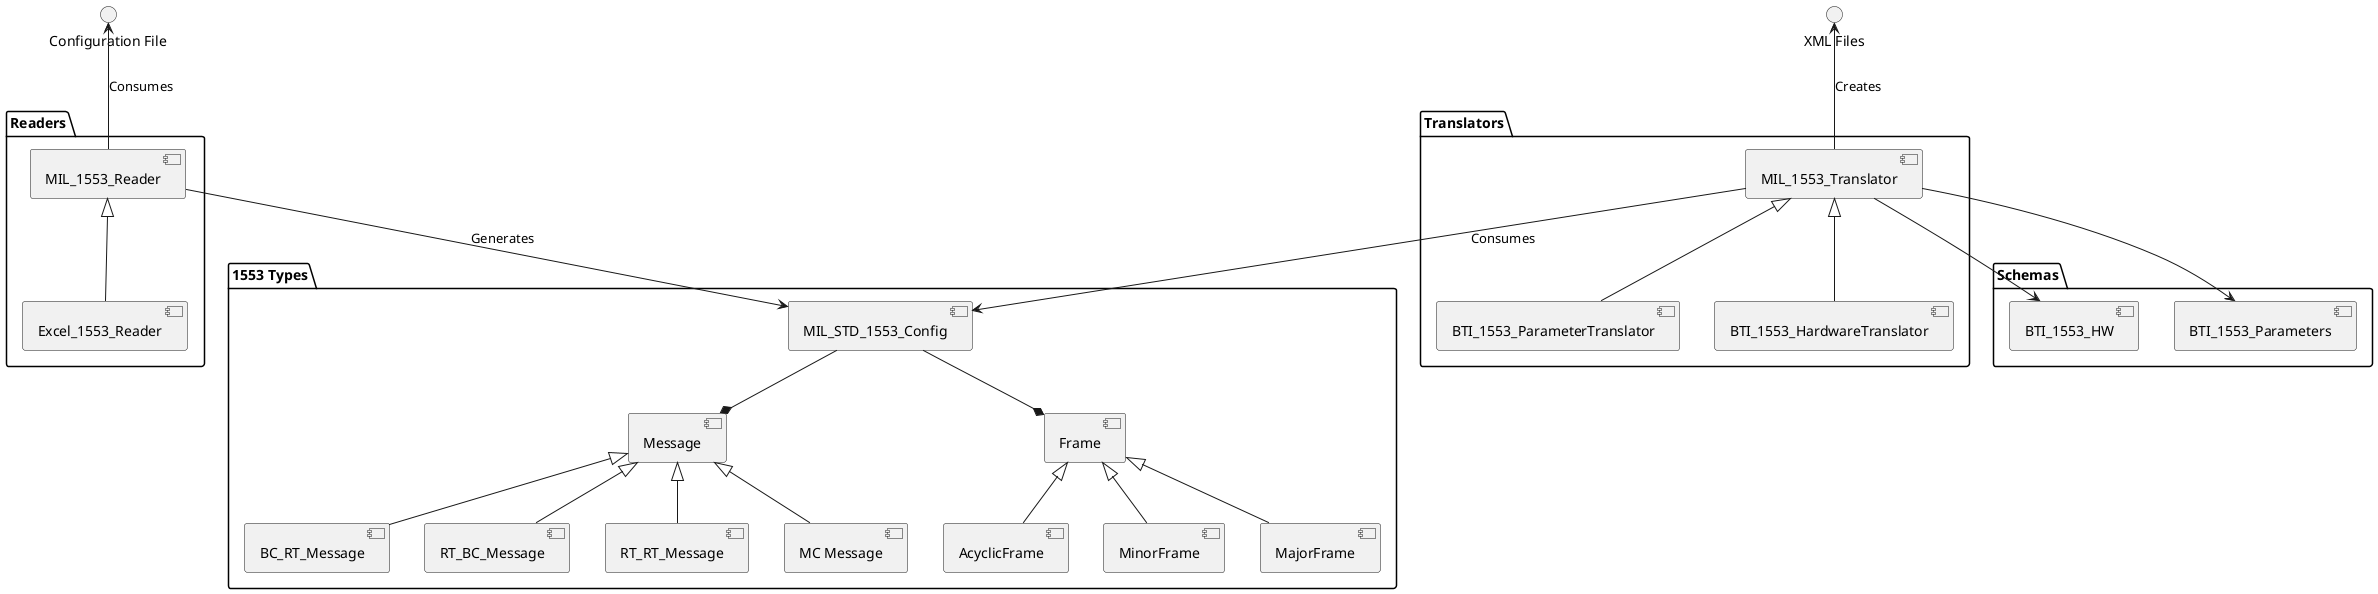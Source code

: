 @startuml
package "1553 Types" {
    [MIL_STD_1553_Config]
    [Message]
    [Message] <|-- [BC_RT_Message]
    [Message] <|-- [RT_BC_Message]
    [Message] <|-- [RT_RT_Message]
    [Message] <|-- [MC Message]
    [Frame]
    [Frame] <|-- [AcyclicFrame]
    [Frame] <|-- [MinorFrame]
    [Frame] <|-- [MajorFrame]
    [MIL_STD_1553_Config] --* [Frame]
    [MIL_STD_1553_Config] --* [Message]
}

package "Readers" {
    [MIL_1553_Reader]
    [MIL_1553_Reader] <|-- [Excel_1553_Reader]
}

"Configuration File" <-- [MIL_1553_Reader] : Consumes
[MIL_1553_Reader] --> [MIL_STD_1553_Config] : Generates

package "Translators" {
    [MIL_1553_Translator]
    [MIL_1553_Translator] <|-- [BTI_1553_ParameterTranslator]
    [MIL_1553_Translator] <|-- [BTI_1553_HardwareTranslator]
}

"XML Files" <-- [MIL_1553_Translator] : Creates
[MIL_1553_Translator] --> [MIL_STD_1553_Config] : Consumes

package "Schemas" {
    [BTI_1553_HW]
    [BTI_1553_Parameters]
}

[MIL_1553_Translator] --> [BTI_1553_HW]
[MIL_1553_Translator] --> [BTI_1553_Parameters]
@enduml